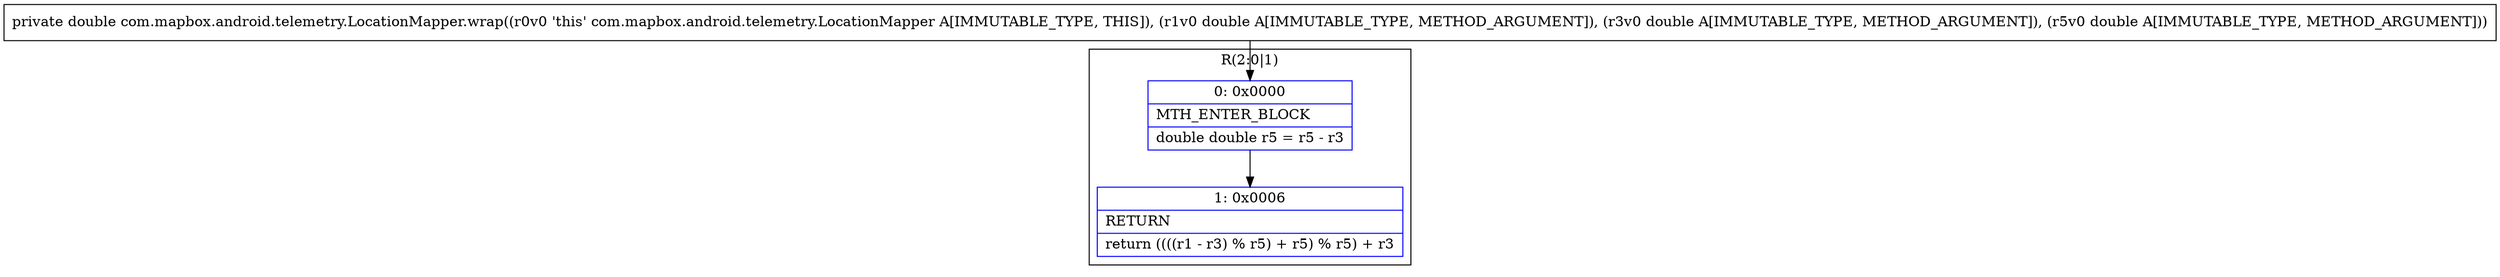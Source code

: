 digraph "CFG forcom.mapbox.android.telemetry.LocationMapper.wrap(DDD)D" {
subgraph cluster_Region_1438387873 {
label = "R(2:0|1)";
node [shape=record,color=blue];
Node_0 [shape=record,label="{0\:\ 0x0000|MTH_ENTER_BLOCK\l|double double r5 = r5 \- r3\l}"];
Node_1 [shape=record,label="{1\:\ 0x0006|RETURN\l|return ((((r1 \- r3) % r5) + r5) % r5) + r3\l}"];
}
MethodNode[shape=record,label="{private double com.mapbox.android.telemetry.LocationMapper.wrap((r0v0 'this' com.mapbox.android.telemetry.LocationMapper A[IMMUTABLE_TYPE, THIS]), (r1v0 double A[IMMUTABLE_TYPE, METHOD_ARGUMENT]), (r3v0 double A[IMMUTABLE_TYPE, METHOD_ARGUMENT]), (r5v0 double A[IMMUTABLE_TYPE, METHOD_ARGUMENT])) }"];
MethodNode -> Node_0;
Node_0 -> Node_1;
}

